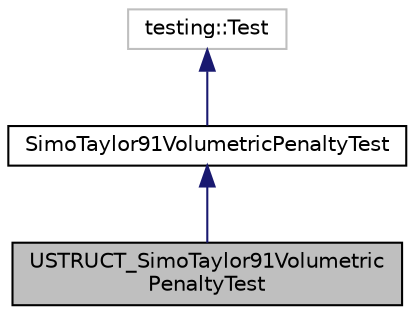 digraph "USTRUCT_SimoTaylor91VolumetricPenaltyTest"
{
 // LATEX_PDF_SIZE
  edge [fontname="Helvetica",fontsize="10",labelfontname="Helvetica",labelfontsize="10"];
  node [fontname="Helvetica",fontsize="10",shape=record];
  Node1 [label="USTRUCT_SimoTaylor91Volumetric\lPenaltyTest",height=0.2,width=0.4,color="black", fillcolor="grey75", style="filled", fontcolor="black",tooltip="Test fixture class for USTRUCT Simo-Taylor91 penalty model."];
  Node2 -> Node1 [dir="back",color="midnightblue",fontsize="10",style="solid",fontname="Helvetica"];
  Node2 [label="SimoTaylor91VolumetricPenaltyTest",height=0.2,width=0.4,color="black", fillcolor="white", style="filled",URL="$class_simo_taylor91_volumetric_penalty_test.html",tooltip="Test fixture class for the Simo-Taylor91 Volumetric penalty model."];
  Node3 -> Node2 [dir="back",color="midnightblue",fontsize="10",style="solid",fontname="Helvetica"];
  Node3 [label="testing::Test",height=0.2,width=0.4,color="grey75", fillcolor="white", style="filled",tooltip=" "];
}
